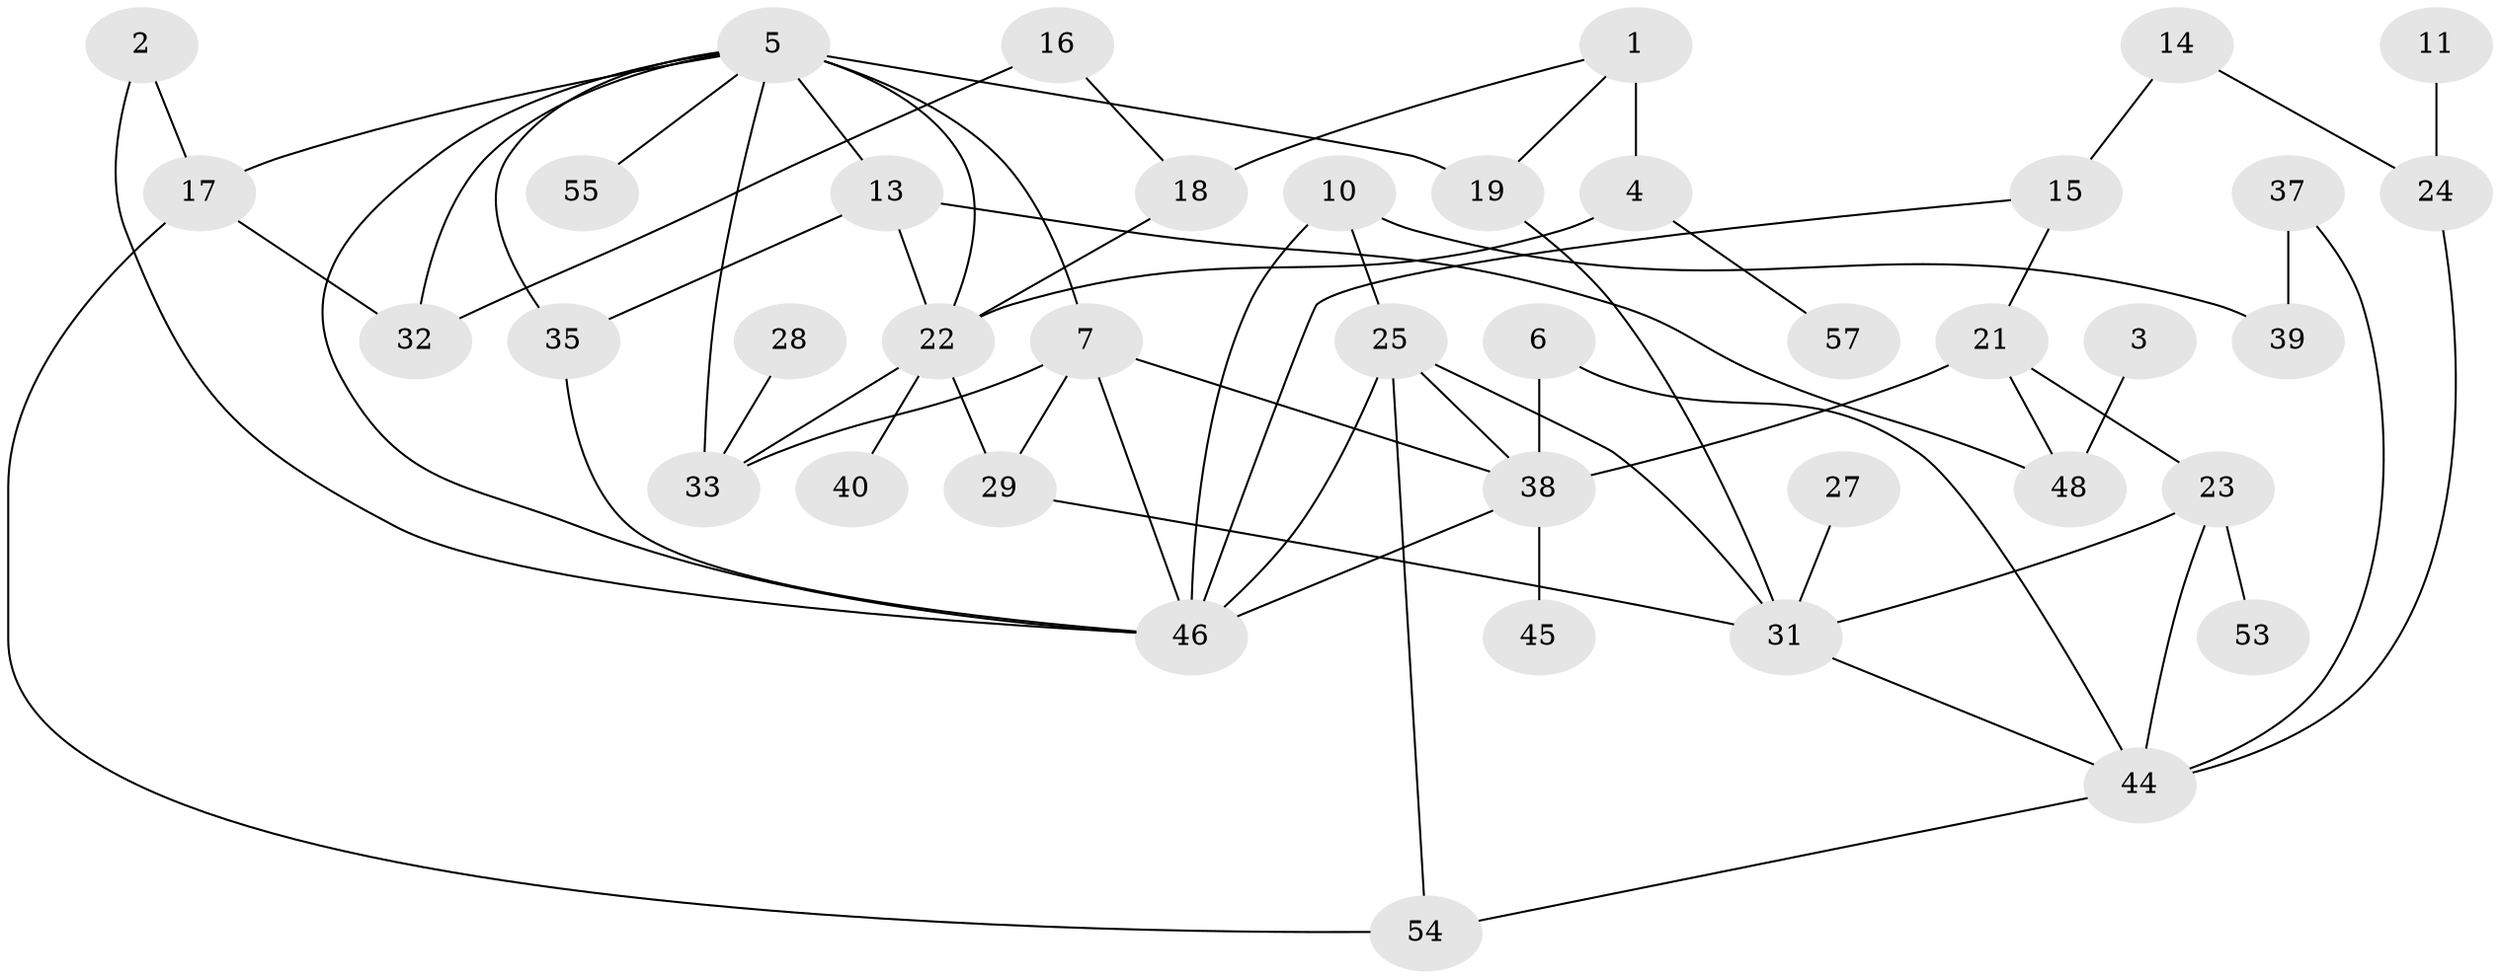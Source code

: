 // original degree distribution, {4: 0.08035714285714286, 1: 0.25, 2: 0.25892857142857145, 0: 0.13392857142857142, 5: 0.08035714285714286, 3: 0.16071428571428573, 9: 0.008928571428571428, 6: 0.017857142857142856, 8: 0.008928571428571428}
// Generated by graph-tools (version 1.1) at 2025/48/03/04/25 22:48:25]
// undirected, 40 vertices, 65 edges
graph export_dot {
  node [color=gray90,style=filled];
  1;
  2;
  3;
  4;
  5;
  6;
  7;
  10;
  11;
  13;
  14;
  15;
  16;
  17;
  18;
  19;
  21;
  22;
  23;
  24;
  25;
  27;
  28;
  29;
  31;
  32;
  33;
  35;
  37;
  38;
  39;
  40;
  44;
  45;
  46;
  48;
  53;
  54;
  55;
  57;
  1 -- 4 [weight=3.0];
  1 -- 18 [weight=1.0];
  1 -- 19 [weight=1.0];
  2 -- 17 [weight=1.0];
  2 -- 46 [weight=1.0];
  3 -- 48 [weight=1.0];
  4 -- 22 [weight=1.0];
  4 -- 57 [weight=1.0];
  5 -- 7 [weight=1.0];
  5 -- 13 [weight=1.0];
  5 -- 17 [weight=1.0];
  5 -- 19 [weight=3.0];
  5 -- 22 [weight=1.0];
  5 -- 32 [weight=1.0];
  5 -- 33 [weight=1.0];
  5 -- 35 [weight=2.0];
  5 -- 46 [weight=1.0];
  5 -- 55 [weight=1.0];
  6 -- 38 [weight=1.0];
  6 -- 44 [weight=1.0];
  7 -- 29 [weight=1.0];
  7 -- 33 [weight=1.0];
  7 -- 38 [weight=1.0];
  7 -- 46 [weight=1.0];
  10 -- 25 [weight=1.0];
  10 -- 39 [weight=2.0];
  10 -- 46 [weight=1.0];
  11 -- 24 [weight=1.0];
  13 -- 22 [weight=1.0];
  13 -- 35 [weight=1.0];
  13 -- 48 [weight=1.0];
  14 -- 15 [weight=2.0];
  14 -- 24 [weight=2.0];
  15 -- 21 [weight=1.0];
  15 -- 46 [weight=1.0];
  16 -- 18 [weight=1.0];
  16 -- 32 [weight=1.0];
  17 -- 32 [weight=1.0];
  17 -- 54 [weight=1.0];
  18 -- 22 [weight=1.0];
  19 -- 31 [weight=1.0];
  21 -- 23 [weight=1.0];
  21 -- 38 [weight=1.0];
  21 -- 48 [weight=1.0];
  22 -- 29 [weight=1.0];
  22 -- 33 [weight=1.0];
  22 -- 40 [weight=1.0];
  23 -- 31 [weight=1.0];
  23 -- 44 [weight=2.0];
  23 -- 53 [weight=1.0];
  24 -- 44 [weight=1.0];
  25 -- 31 [weight=1.0];
  25 -- 38 [weight=1.0];
  25 -- 46 [weight=2.0];
  25 -- 54 [weight=1.0];
  27 -- 31 [weight=1.0];
  28 -- 33 [weight=1.0];
  29 -- 31 [weight=1.0];
  31 -- 44 [weight=1.0];
  35 -- 46 [weight=1.0];
  37 -- 39 [weight=1.0];
  37 -- 44 [weight=1.0];
  38 -- 45 [weight=1.0];
  38 -- 46 [weight=1.0];
  44 -- 54 [weight=1.0];
}
